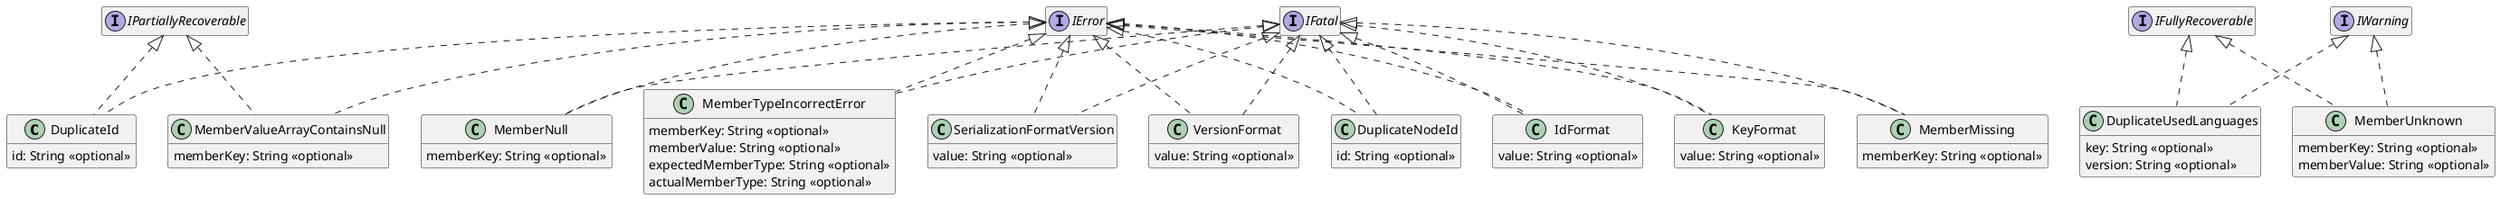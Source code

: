 @startuml
hide empty members

' qualified name: "io.lionweb.serialization.validation"


class DuplicateId  implements IError, IPartiallyRecoverable  {
  id: String <<optional>>
}

class DuplicateNodeId  implements IError, IFatal  {
  id: String <<optional>>
}

class DuplicateUsedLanguages  implements IFullyRecoverable , IWarning {
  key: String <<optional>>
  version: String <<optional>>
}

interface IFatal
interface IFullyRecoverable
interface IPartiallyRecoverable
class IdFormat  implements IError, IFatal  {
  value: String <<optional>>
}

class KeyFormat  implements IError, IFatal  {
  value: String <<optional>>
}

class MemberMissing  implements IError, IFatal  {
  memberKey: String <<optional>>
}

class MemberNull  implements IError, IFatal  {
  memberKey: String <<optional>>
}

class MemberTypeIncorrectError  implements IError, IFatal  {
  memberKey: String <<optional>>
  memberValue: String <<optional>>
  expectedMemberType: String <<optional>>
  actualMemberType: String <<optional>>
}

class MemberUnknown  implements IFullyRecoverable , IWarning {
  memberKey: String <<optional>>
  memberValue: String <<optional>>
}

class MemberValueArrayContainsNull  implements IError, IPartiallyRecoverable  {
  memberKey: String <<optional>>
}


class SerializationFormatVersion  implements IError, IFatal  {
  value: String <<optional>>
}

class VersionFormat  implements IError, IFatal  {
  value: String <<optional>>
}

@enduml
